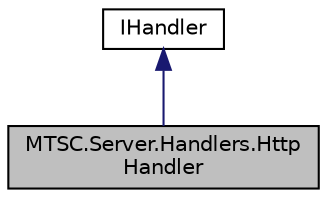 digraph "MTSC.Server.Handlers.HttpHandler"
{
 // LATEX_PDF_SIZE
  edge [fontname="Helvetica",fontsize="10",labelfontname="Helvetica",labelfontsize="10"];
  node [fontname="Helvetica",fontsize="10",shape=record];
  Node2 [label="MTSC.Server.Handlers.Http\lHandler",height=0.2,width=0.4,color="black", fillcolor="grey75", style="filled", fontcolor="black",tooltip="Handler for handling server http requests."];
  Node3 -> Node2 [dir="back",color="midnightblue",fontsize="10",style="solid",fontname="Helvetica"];
  Node3 [label="IHandler",height=0.2,width=0.4,color="black", fillcolor="white", style="filled",URL="$da/d7d/interface_m_t_s_c_1_1_server_1_1_handlers_1_1_i_handler.html",tooltip="Interface for communication handlers."];
}
